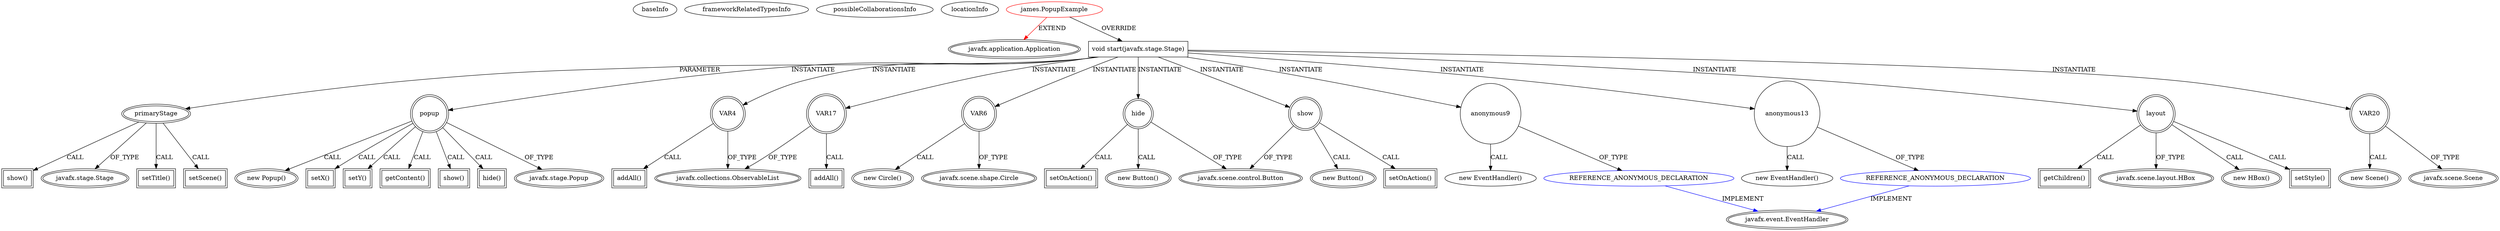 digraph {
baseInfo[graphId=655,category="extension_graph",isAnonymous=false,possibleRelation=true]
frameworkRelatedTypesInfo[0="javafx.application.Application"]
possibleCollaborationsInfo[0="655~OVERRIDING_METHOD_DECLARATION-INSTANTIATION-~javafx.application.Application ~javafx.event.EventHandler ~false~true"]
locationInfo[projectName="Johnmalc-JavaFX",filePath="/Johnmalc-JavaFX/JavaFX-master/src/james/PopupExample.java",contextSignature="PopupExample",graphId="655"]
0[label="james.PopupExample",vertexType="ROOT_CLIENT_CLASS_DECLARATION",isFrameworkType=false,color=red]
1[label="javafx.application.Application",vertexType="FRAMEWORK_CLASS_TYPE",isFrameworkType=true,peripheries=2]
2[label="void start(javafx.stage.Stage)",vertexType="OVERRIDING_METHOD_DECLARATION",isFrameworkType=false,shape=box]
3[label="primaryStage",vertexType="PARAMETER_DECLARATION",isFrameworkType=true,peripheries=2]
4[label="javafx.stage.Stage",vertexType="FRAMEWORK_CLASS_TYPE",isFrameworkType=true,peripheries=2]
6[label="setTitle()",vertexType="INSIDE_CALL",isFrameworkType=true,peripheries=2,shape=box]
8[label="popup",vertexType="VARIABLE_EXPRESION",isFrameworkType=true,peripheries=2,shape=circle]
9[label="javafx.stage.Popup",vertexType="FRAMEWORK_CLASS_TYPE",isFrameworkType=true,peripheries=2]
7[label="new Popup()",vertexType="CONSTRUCTOR_CALL",isFrameworkType=true,peripheries=2]
11[label="setX()",vertexType="INSIDE_CALL",isFrameworkType=true,peripheries=2,shape=box]
13[label="setY()",vertexType="INSIDE_CALL",isFrameworkType=true,peripheries=2,shape=box]
14[label="VAR4",vertexType="VARIABLE_EXPRESION",isFrameworkType=true,peripheries=2,shape=circle]
16[label="javafx.collections.ObservableList",vertexType="FRAMEWORK_INTERFACE_TYPE",isFrameworkType=true,peripheries=2]
15[label="addAll()",vertexType="INSIDE_CALL",isFrameworkType=true,peripheries=2,shape=box]
18[label="getContent()",vertexType="INSIDE_CALL",isFrameworkType=true,peripheries=2,shape=box]
20[label="VAR6",vertexType="VARIABLE_EXPRESION",isFrameworkType=true,peripheries=2,shape=circle]
21[label="javafx.scene.shape.Circle",vertexType="FRAMEWORK_CLASS_TYPE",isFrameworkType=true,peripheries=2]
19[label="new Circle()",vertexType="CONSTRUCTOR_CALL",isFrameworkType=true,peripheries=2]
23[label="show",vertexType="VARIABLE_EXPRESION",isFrameworkType=true,peripheries=2,shape=circle]
24[label="javafx.scene.control.Button",vertexType="FRAMEWORK_CLASS_TYPE",isFrameworkType=true,peripheries=2]
22[label="new Button()",vertexType="CONSTRUCTOR_CALL",isFrameworkType=true,peripheries=2]
26[label="setOnAction()",vertexType="INSIDE_CALL",isFrameworkType=true,peripheries=2,shape=box]
28[label="anonymous9",vertexType="VARIABLE_EXPRESION",isFrameworkType=false,shape=circle]
29[label="REFERENCE_ANONYMOUS_DECLARATION",vertexType="REFERENCE_ANONYMOUS_DECLARATION",isFrameworkType=false,color=blue]
30[label="javafx.event.EventHandler",vertexType="FRAMEWORK_INTERFACE_TYPE",isFrameworkType=true,peripheries=2]
27[label="new EventHandler()",vertexType="CONSTRUCTOR_CALL",isFrameworkType=false]
32[label="show()",vertexType="INSIDE_CALL",isFrameworkType=true,peripheries=2,shape=box]
34[label="hide",vertexType="VARIABLE_EXPRESION",isFrameworkType=true,peripheries=2,shape=circle]
33[label="new Button()",vertexType="CONSTRUCTOR_CALL",isFrameworkType=true,peripheries=2]
37[label="setOnAction()",vertexType="INSIDE_CALL",isFrameworkType=true,peripheries=2,shape=box]
39[label="anonymous13",vertexType="VARIABLE_EXPRESION",isFrameworkType=false,shape=circle]
40[label="REFERENCE_ANONYMOUS_DECLARATION",vertexType="REFERENCE_ANONYMOUS_DECLARATION",isFrameworkType=false,color=blue]
38[label="new EventHandler()",vertexType="CONSTRUCTOR_CALL",isFrameworkType=false]
43[label="hide()",vertexType="INSIDE_CALL",isFrameworkType=true,peripheries=2,shape=box]
45[label="layout",vertexType="VARIABLE_EXPRESION",isFrameworkType=true,peripheries=2,shape=circle]
46[label="javafx.scene.layout.HBox",vertexType="FRAMEWORK_CLASS_TYPE",isFrameworkType=true,peripheries=2]
44[label="new HBox()",vertexType="CONSTRUCTOR_CALL",isFrameworkType=true,peripheries=2]
48[label="setStyle()",vertexType="INSIDE_CALL",isFrameworkType=true,peripheries=2,shape=box]
49[label="VAR17",vertexType="VARIABLE_EXPRESION",isFrameworkType=true,peripheries=2,shape=circle]
50[label="addAll()",vertexType="INSIDE_CALL",isFrameworkType=true,peripheries=2,shape=box]
53[label="getChildren()",vertexType="INSIDE_CALL",isFrameworkType=true,peripheries=2,shape=box]
55[label="setScene()",vertexType="INSIDE_CALL",isFrameworkType=true,peripheries=2,shape=box]
57[label="VAR20",vertexType="VARIABLE_EXPRESION",isFrameworkType=true,peripheries=2,shape=circle]
58[label="javafx.scene.Scene",vertexType="FRAMEWORK_CLASS_TYPE",isFrameworkType=true,peripheries=2]
56[label="new Scene()",vertexType="CONSTRUCTOR_CALL",isFrameworkType=true,peripheries=2]
60[label="show()",vertexType="INSIDE_CALL",isFrameworkType=true,peripheries=2,shape=box]
0->1[label="EXTEND",color=red]
0->2[label="OVERRIDE"]
3->4[label="OF_TYPE"]
2->3[label="PARAMETER"]
3->6[label="CALL"]
2->8[label="INSTANTIATE"]
8->9[label="OF_TYPE"]
8->7[label="CALL"]
8->11[label="CALL"]
8->13[label="CALL"]
2->14[label="INSTANTIATE"]
14->16[label="OF_TYPE"]
14->15[label="CALL"]
8->18[label="CALL"]
2->20[label="INSTANTIATE"]
20->21[label="OF_TYPE"]
20->19[label="CALL"]
2->23[label="INSTANTIATE"]
23->24[label="OF_TYPE"]
23->22[label="CALL"]
23->26[label="CALL"]
2->28[label="INSTANTIATE"]
29->30[label="IMPLEMENT",color=blue]
28->29[label="OF_TYPE"]
28->27[label="CALL"]
8->32[label="CALL"]
2->34[label="INSTANTIATE"]
34->24[label="OF_TYPE"]
34->33[label="CALL"]
34->37[label="CALL"]
2->39[label="INSTANTIATE"]
40->30[label="IMPLEMENT",color=blue]
39->40[label="OF_TYPE"]
39->38[label="CALL"]
8->43[label="CALL"]
2->45[label="INSTANTIATE"]
45->46[label="OF_TYPE"]
45->44[label="CALL"]
45->48[label="CALL"]
2->49[label="INSTANTIATE"]
49->16[label="OF_TYPE"]
49->50[label="CALL"]
45->53[label="CALL"]
3->55[label="CALL"]
2->57[label="INSTANTIATE"]
57->58[label="OF_TYPE"]
57->56[label="CALL"]
3->60[label="CALL"]
}
